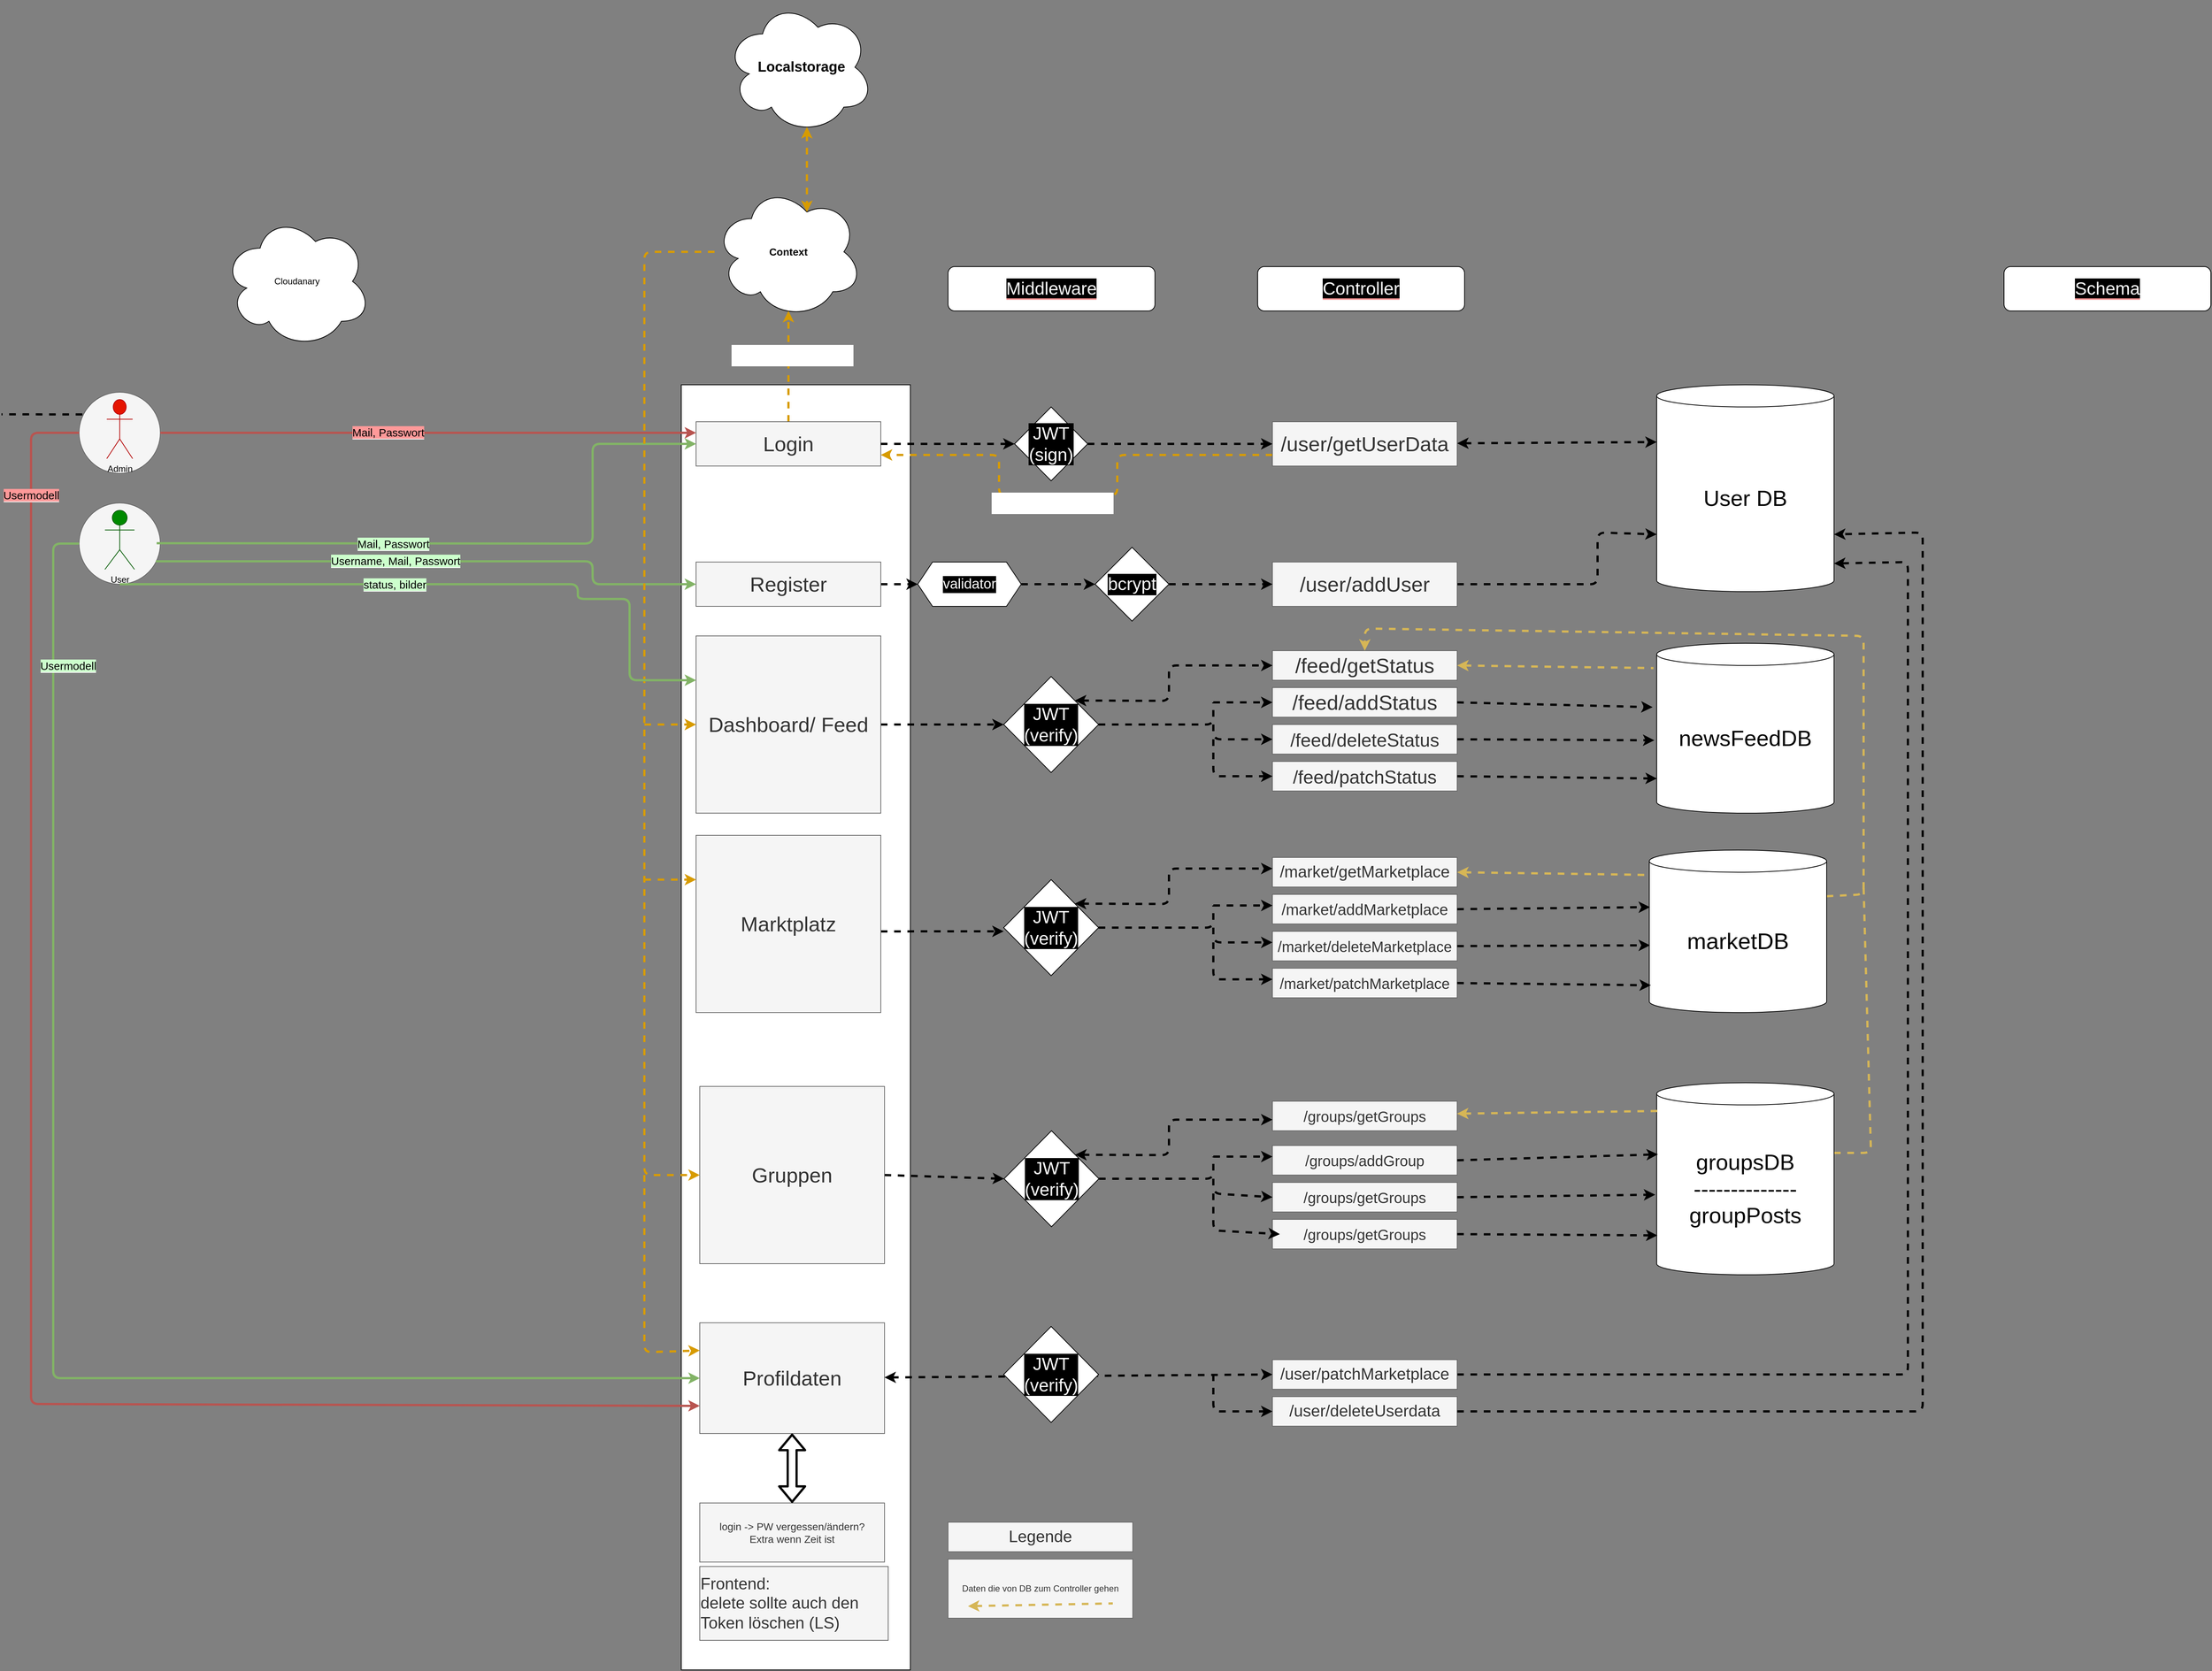 <mxfile>
    <diagram id="BRW_ZsWo_HDdX70PyCVF" name="Seite-1">
        <mxGraphModel dx="3594" dy="3520" grid="1" gridSize="10" guides="1" tooltips="1" connect="1" arrows="1" fold="1" page="1" pageScale="1" pageWidth="827" pageHeight="1169" background="#808080" math="0" shadow="0">
            <root>
                <mxCell id="0"/>
                <mxCell id="1" parent="0"/>
                <mxCell id="218" style="edgeStyle=none;html=1;dashed=1;strokeWidth=3;fontSize=20;fontColor=#000000;startArrow=none;startFill=0;endArrow=none;endFill=0;exitX=0.04;exitY=0.274;exitDx=0;exitDy=0;exitPerimeter=0;" edge="1" parent="1" source="62">
                    <mxGeometry relative="1" as="geometry">
                        <mxPoint x="-40" y="280" as="targetPoint"/>
                    </mxGeometry>
                </mxCell>
                <mxCell id="62" value="" style="ellipse;whiteSpace=wrap;html=1;aspect=fixed;fillColor=#f5f5f5;fontColor=#333333;strokeColor=#666666;" vertex="1" parent="1">
                    <mxGeometry x="65" y="250" width="110" height="110" as="geometry"/>
                </mxCell>
                <mxCell id="61" value="" style="ellipse;whiteSpace=wrap;html=1;aspect=fixed;fillColor=#f5f5f5;fontColor=#333333;strokeColor=#666666;" vertex="1" parent="1">
                    <mxGeometry x="65" y="400" width="110" height="110" as="geometry"/>
                </mxCell>
                <mxCell id="2" value="&lt;font style=&quot;font-size: 30px;&quot;&gt;User DB&lt;/font&gt;" style="shape=cylinder3;whiteSpace=wrap;html=1;boundedLbl=1;backgroundOutline=1;size=15;" parent="1" vertex="1">
                    <mxGeometry x="2200" y="240" width="240" height="280" as="geometry"/>
                </mxCell>
                <mxCell id="5" value="Cloudanary&lt;br&gt;" style="ellipse;shape=cloud;whiteSpace=wrap;html=1;" parent="1" vertex="1">
                    <mxGeometry x="260" y="10" width="200" height="180" as="geometry"/>
                </mxCell>
                <mxCell id="6" value="&lt;font style=&quot;font-size: 14px;&quot;&gt;&lt;b&gt;Context&lt;/b&gt;&lt;/font&gt;" style="ellipse;shape=cloud;whiteSpace=wrap;html=1;" parent="1" vertex="1">
                    <mxGeometry x="925" y="-30" width="200" height="180" as="geometry"/>
                </mxCell>
                <mxCell id="10" value="&lt;font color=&quot;#000000&quot;&gt;Admin&lt;/font&gt;" style="shape=umlActor;verticalLabelPosition=bottom;verticalAlign=top;html=1;outlineConnect=0;fillColor=#e51400;fontColor=#ffffff;strokeColor=#B20000;" parent="1" vertex="1">
                    <mxGeometry x="102.5" y="260" width="35" height="80" as="geometry"/>
                </mxCell>
                <mxCell id="12" value="&lt;font color=&quot;#000000&quot;&gt;User&lt;/font&gt;" style="shape=umlActor;verticalLabelPosition=bottom;verticalAlign=top;html=1;outlineConnect=0;fillColor=#008a00;fontColor=#ffffff;strokeColor=#005700;" parent="1" vertex="1">
                    <mxGeometry x="100" y="410" width="40" height="80" as="geometry"/>
                </mxCell>
                <mxCell id="60" value="&lt;font style=&quot;font-size: 30px;&quot;&gt;newsFeedDB&lt;/font&gt;" style="shape=cylinder3;whiteSpace=wrap;html=1;boundedLbl=1;backgroundOutline=1;size=15;" vertex="1" parent="1">
                    <mxGeometry x="2200" y="590" width="240" height="230" as="geometry"/>
                </mxCell>
                <mxCell id="63" value="" style="rounded=0;whiteSpace=wrap;html=1;fontColor=#000000;" vertex="1" parent="1">
                    <mxGeometry x="880" y="240" width="310" height="1740" as="geometry"/>
                </mxCell>
                <mxCell id="91" style="edgeStyle=none;html=1;dashed=1;strokeWidth=3;fontSize=24;fontColor=#FFFFFF;fillColor=#ffe6cc;strokeColor=#d79b00;" edge="1" parent="1" source="64">
                    <mxGeometry relative="1" as="geometry">
                        <mxPoint x="1025" y="140.0" as="targetPoint"/>
                    </mxGeometry>
                </mxCell>
                <mxCell id="92" value="&lt;span style=&quot;color: rgba(0, 0, 0, 0); font-family: monospace; font-size: 0px; text-align: start; background-color: rgb(42, 37, 47);&quot;&gt;%3CmxGraphModel%3E%3Croot%3E%3CmxCell%20id%3D%220%22%2F%3E%3CmxCell%20id%3D%221%22%20parent%3D%220%22%2F%3E%3CmxCell%20id%3D%222%22%20value%3D%22userObj%22%20style%3D%22edgeLabel%3Bhtml%3D1%3Balign%3Dcenter%3BverticalAlign%3Dmiddle%3Bresizable%3D0%3Bpoints%3D%5B%5D%3BfontSize%3D24%3BfontColor%3D%23FFFFFF%3B%22%20vertex%3D%221%22%20connectable%3D%220%22%20parent%3D%221%22%3E%3CmxGeometry%20x%3D%221381.286%22%20y%3D%22400%22%20as%3D%22geometry%22%2F%3E%3C%2FmxCell%3E%3C%2Froot%3E%3C%2FmxGraphModel%3E&lt;/span&gt;&lt;span style=&quot;color: rgba(0, 0, 0, 0); font-family: monospace; font-size: 0px; text-align: start; background-color: rgb(42, 37, 47);&quot;&gt;%3CmxGraphModel%3E%3Croot%3E%3CmxCell%20id%3D%220%22%2F%3E%3CmxCell%20id%3D%221%22%20parent%3D%220%22%2F%3E%3CmxCell%20id%3D%222%22%20value%3D%22userObj%22%20style%3D%22edgeLabel%3Bhtml%3D1%3Balign%3Dcenter%3BverticalAlign%3Dmiddle%3Bresizable%3D0%3Bpoints%3D%5B%5D%3BfontSize%3D24%3BfontColor%3D%23FFFFFF%3B%22%20vertex%3D%221%22%20connectable%3D%220%22%20parent%3D%221%22%3E%3CmxGeometry%20x%3D%221381.286%22%20y%3D%22400%22%20as%3D%22geometry%22%2F%3E%3C%2FmxCell%3E%3C%2Froot%3E%3C%2FmxGraphModel%3E&lt;/span&gt;" style="edgeLabel;html=1;align=center;verticalAlign=middle;resizable=0;points=[];fontSize=24;fontColor=#FFFFFF;" vertex="1" connectable="0" parent="91">
                    <mxGeometry x="0.314" y="5" relative="1" as="geometry">
                        <mxPoint as="offset"/>
                    </mxGeometry>
                </mxCell>
                <mxCell id="64" value="&lt;font style=&quot;font-size: 28px;&quot;&gt;Login&lt;/font&gt;" style="rounded=0;whiteSpace=wrap;html=1;fontColor=#333333;fillColor=#f5f5f5;strokeColor=#666666;" vertex="1" parent="1">
                    <mxGeometry x="900" y="290" width="250" height="60" as="geometry"/>
                </mxCell>
                <mxCell id="65" value="" style="endArrow=classic;html=1;fontSize=28;fontColor=#000000;exitX=1;exitY=0.5;exitDx=0;exitDy=0;strokeWidth=3;fillColor=#f8cecc;strokeColor=#b85450;entryX=0;entryY=0.25;entryDx=0;entryDy=0;" edge="1" parent="1" source="62" target="64">
                    <mxGeometry width="50" height="50" relative="1" as="geometry">
                        <mxPoint x="640" y="700" as="sourcePoint"/>
                        <mxPoint x="860" y="305" as="targetPoint"/>
                    </mxGeometry>
                </mxCell>
                <mxCell id="67" value="&lt;span style=&quot;background-color: rgb(255, 153, 153);&quot;&gt;Mail, Passwort&lt;/span&gt;" style="edgeLabel;html=1;align=center;verticalAlign=middle;resizable=0;points=[];fontSize=15;fontColor=#000000;" vertex="1" connectable="0" parent="65">
                    <mxGeometry x="-0.151" y="1" relative="1" as="geometry">
                        <mxPoint as="offset"/>
                    </mxGeometry>
                </mxCell>
                <mxCell id="68" value="" style="endArrow=classic;html=1;fontSize=28;fontColor=#000000;exitX=1;exitY=0.5;exitDx=0;exitDy=0;strokeWidth=3;fillColor=#d5e8d4;strokeColor=#82b366;entryX=0;entryY=0.5;entryDx=0;entryDy=0;" edge="1" parent="1" target="64">
                    <mxGeometry width="50" height="50" relative="1" as="geometry">
                        <mxPoint x="170" y="454.5" as="sourcePoint"/>
                        <mxPoint x="770" y="500" as="targetPoint"/>
                        <Array as="points">
                            <mxPoint x="760" y="455"/>
                            <mxPoint x="760" y="320"/>
                        </Array>
                    </mxGeometry>
                </mxCell>
                <mxCell id="69" value="&lt;span style=&quot;background-color: rgb(204, 255, 204);&quot;&gt;Mail, Passwort&lt;/span&gt;" style="edgeLabel;html=1;align=center;verticalAlign=middle;resizable=0;points=[];fontSize=15;fontColor=#000000;" vertex="1" connectable="0" parent="68">
                    <mxGeometry x="-0.151" y="1" relative="1" as="geometry">
                        <mxPoint x="-47" y="1" as="offset"/>
                    </mxGeometry>
                </mxCell>
                <mxCell id="105" style="edgeStyle=none;html=1;exitX=1;exitY=0.5;exitDx=0;exitDy=0;entryX=0;entryY=0.5;entryDx=0;entryDy=0;dashed=1;strokeWidth=3;fontSize=19;fontColor=#FFFFFF;" edge="1" parent="1" source="70" target="102">
                    <mxGeometry relative="1" as="geometry"/>
                </mxCell>
                <mxCell id="70" value="&lt;font style=&quot;font-size: 28px;&quot;&gt;Register&lt;/font&gt;" style="rounded=0;whiteSpace=wrap;html=1;fontColor=#333333;fillColor=#f5f5f5;strokeColor=#666666;" vertex="1" parent="1">
                    <mxGeometry x="900" y="480" width="250" height="60" as="geometry"/>
                </mxCell>
                <mxCell id="71" value="" style="endArrow=classic;html=1;fontSize=28;fontColor=#000000;exitX=0.945;exitY=0.718;exitDx=0;exitDy=0;strokeWidth=3;fillColor=#d5e8d4;strokeColor=#82b366;entryX=0;entryY=0.5;entryDx=0;entryDy=0;exitPerimeter=0;" edge="1" parent="1" source="61" target="70">
                    <mxGeometry width="50" height="50" relative="1" as="geometry">
                        <mxPoint x="180" y="464.5" as="sourcePoint"/>
                        <mxPoint x="910" y="330" as="targetPoint"/>
                        <Array as="points">
                            <mxPoint x="760" y="479"/>
                            <mxPoint x="760" y="510"/>
                        </Array>
                    </mxGeometry>
                </mxCell>
                <mxCell id="72" value="&lt;span style=&quot;background-color: rgb(204, 255, 204);&quot;&gt;Username, Mail, Passwort&lt;/span&gt;" style="edgeLabel;html=1;align=center;verticalAlign=middle;resizable=0;points=[];fontSize=15;fontColor=#000000;" vertex="1" connectable="0" parent="71">
                    <mxGeometry x="-0.151" y="1" relative="1" as="geometry">
                        <mxPoint as="offset"/>
                    </mxGeometry>
                </mxCell>
                <mxCell id="134" style="edgeStyle=none;html=1;exitX=1;exitY=0.5;exitDx=0;exitDy=0;entryX=0;entryY=0.5;entryDx=0;entryDy=0;strokeWidth=3;fontSize=15;fontColor=#000000;dashed=1;" edge="1" parent="1" source="74" target="131">
                    <mxGeometry relative="1" as="geometry"/>
                </mxCell>
                <mxCell id="74" value="&lt;font style=&quot;font-size: 28px;&quot;&gt;Dashboard/ Feed&lt;/font&gt;" style="rounded=0;whiteSpace=wrap;html=1;fontColor=#333333;fillColor=#f5f5f5;strokeColor=#666666;" vertex="1" parent="1">
                    <mxGeometry x="900" y="580" width="250" height="240" as="geometry"/>
                </mxCell>
                <mxCell id="152" style="edgeStyle=none;html=1;entryX=0;entryY=0.5;entryDx=0;entryDy=0;dashed=1;strokeWidth=3;fontSize=15;fontColor=#000000;exitX=1;exitY=0.542;exitDx=0;exitDy=0;exitPerimeter=0;" edge="1" parent="1" source="75">
                    <mxGeometry relative="1" as="geometry">
                        <mxPoint x="1316.25" y="980" as="targetPoint"/>
                    </mxGeometry>
                </mxCell>
                <mxCell id="75" value="&lt;font style=&quot;font-size: 28px;&quot;&gt;Marktplatz&lt;/font&gt;" style="rounded=0;whiteSpace=wrap;html=1;fontColor=#333333;fillColor=#f5f5f5;strokeColor=#666666;" vertex="1" parent="1">
                    <mxGeometry x="900" y="850" width="250" height="240" as="geometry"/>
                </mxCell>
                <mxCell id="195" style="edgeStyle=none;html=1;exitX=1;exitY=0.5;exitDx=0;exitDy=0;entryX=0;entryY=0.5;entryDx=0;entryDy=0;dashed=1;strokeWidth=3;fontSize=20;fontColor=#000000;startArrow=none;startFill=0;" edge="1" parent="1" source="76" target="213">
                    <mxGeometry relative="1" as="geometry">
                        <mxPoint x="1316.25" y="1315" as="targetPoint"/>
                    </mxGeometry>
                </mxCell>
                <mxCell id="76" value="&lt;font style=&quot;font-size: 28px;&quot;&gt;Gruppen&lt;/font&gt;" style="rounded=0;whiteSpace=wrap;html=1;fontColor=#333333;fillColor=#f5f5f5;strokeColor=#666666;" vertex="1" parent="1">
                    <mxGeometry x="905" y="1190" width="250" height="240" as="geometry"/>
                </mxCell>
                <mxCell id="78" value="&lt;font style=&quot;background-color: rgb(0, 0, 0); font-size: 24px;&quot; color=&quot;#ffffff&quot;&gt;Middleware&lt;/font&gt;" style="rounded=1;whiteSpace=wrap;html=1;labelBackgroundColor=#FF9999;fontSize=15;fontColor=#000000;" vertex="1" parent="1">
                    <mxGeometry x="1241" y="80" width="280" height="60" as="geometry"/>
                </mxCell>
                <mxCell id="85" style="edgeStyle=none;html=1;strokeWidth=3;fontSize=24;fontColor=#FFFFFF;dashed=1;" edge="1" parent="1" source="79" target="84">
                    <mxGeometry relative="1" as="geometry"/>
                </mxCell>
                <mxCell id="79" value="JWT&lt;br&gt;(sign)" style="rhombus;whiteSpace=wrap;html=1;labelBackgroundColor=#000000;fontSize=24;fontColor=#FFFFFF;" vertex="1" parent="1">
                    <mxGeometry x="1331" y="270" width="99" height="100" as="geometry"/>
                </mxCell>
                <mxCell id="81" value="" style="endArrow=classic;html=1;strokeWidth=3;fontSize=24;fontColor=#FFFFFF;exitX=1;exitY=0.5;exitDx=0;exitDy=0;entryX=0;entryY=0.5;entryDx=0;entryDy=0;dashed=1;" edge="1" parent="1" source="64" target="79">
                    <mxGeometry width="50" height="50" relative="1" as="geometry">
                        <mxPoint x="1250" y="350" as="sourcePoint"/>
                        <mxPoint x="1350" y="320" as="targetPoint"/>
                    </mxGeometry>
                </mxCell>
                <mxCell id="83" value="&lt;font style=&quot;background-color: rgb(0, 0, 0); font-size: 24px;&quot; color=&quot;#ffffff&quot;&gt;Controller&lt;/font&gt;" style="rounded=1;whiteSpace=wrap;html=1;labelBackgroundColor=#FF9999;fontSize=15;fontColor=#000000;" vertex="1" parent="1">
                    <mxGeometry x="1660" y="80" width="280" height="60" as="geometry"/>
                </mxCell>
                <mxCell id="88" style="edgeStyle=none;html=1;exitX=0;exitY=0.75;exitDx=0;exitDy=0;dashed=1;strokeWidth=3;fontSize=24;fontColor=#FFFFFF;entryX=1;entryY=0.75;entryDx=0;entryDy=0;fillColor=#ffe6cc;strokeColor=#d79b00;" edge="1" parent="1" source="84" target="64">
                    <mxGeometry relative="1" as="geometry">
                        <mxPoint x="1470" y="334.714" as="targetPoint"/>
                        <Array as="points">
                            <mxPoint x="1470" y="335"/>
                            <mxPoint x="1470" y="390"/>
                            <mxPoint x="1310" y="390"/>
                            <mxPoint x="1310" y="335"/>
                        </Array>
                    </mxGeometry>
                </mxCell>
                <mxCell id="90" value="token (userObj)" style="edgeLabel;html=1;align=center;verticalAlign=middle;resizable=0;points=[];fontSize=24;fontColor=#FFFFFF;" vertex="1" connectable="0" parent="88">
                    <mxGeometry x="0.017" y="-2" relative="1" as="geometry">
                        <mxPoint x="-28" y="12" as="offset"/>
                    </mxGeometry>
                </mxCell>
                <mxCell id="99" style="edgeStyle=none;html=1;entryX=0;entryY=0;entryDx=0;entryDy=77.5;entryPerimeter=0;dashed=1;strokeWidth=3;fontSize=19;fontColor=#FFFFFF;startArrow=classic;startFill=1;" edge="1" parent="1" source="84" target="2">
                    <mxGeometry relative="1" as="geometry"/>
                </mxCell>
                <mxCell id="84" value="&lt;font style=&quot;font-size: 28px;&quot;&gt;/user/getUserData&lt;/font&gt;" style="rounded=0;whiteSpace=wrap;html=1;fontColor=#333333;fillColor=#f5f5f5;strokeColor=#666666;" vertex="1" parent="1">
                    <mxGeometry x="1680" y="290" width="250" height="60" as="geometry"/>
                </mxCell>
                <mxCell id="94" value="token (userObj)" style="edgeLabel;html=1;align=center;verticalAlign=middle;resizable=0;points=[];fontSize=24;fontColor=#FFFFFF;" vertex="1" connectable="0" parent="1">
                    <mxGeometry x="1029.996" y="200" as="geometry"/>
                </mxCell>
                <mxCell id="96" value="&lt;font size=&quot;1&quot; style=&quot;&quot;&gt;&lt;b style=&quot;font-size: 19px;&quot;&gt;&amp;nbsp;Localstorage&lt;/b&gt;&lt;/font&gt;" style="ellipse;shape=cloud;whiteSpace=wrap;html=1;" vertex="1" parent="1">
                    <mxGeometry x="940" y="-280" width="200" height="180" as="geometry"/>
                </mxCell>
                <mxCell id="98" value="" style="endArrow=classic;startArrow=classic;html=1;dashed=1;strokeWidth=3;fontSize=19;fontColor=#FFFFFF;exitX=0.55;exitY=0.95;exitDx=0;exitDy=0;exitPerimeter=0;entryX=0.625;entryY=0.2;entryDx=0;entryDy=0;entryPerimeter=0;fillColor=#ffe6cc;strokeColor=#d79b00;" edge="1" parent="1" source="96" target="6">
                    <mxGeometry width="50" height="50" relative="1" as="geometry">
                        <mxPoint x="1060" y="430" as="sourcePoint"/>
                        <mxPoint x="1110" y="380" as="targetPoint"/>
                    </mxGeometry>
                </mxCell>
                <mxCell id="95" style="edgeStyle=none;html=1;dashed=1;strokeWidth=3;fontSize=14;fontColor=#FFFFFF;entryX=0;entryY=0.5;entryDx=0;entryDy=0;fillColor=#ffe6cc;strokeColor=#d79b00;" edge="1" parent="1" source="6" target="76">
                    <mxGeometry relative="1" as="geometry">
                        <mxPoint x="820" y="1182.857" as="targetPoint"/>
                        <Array as="points">
                            <mxPoint x="830" y="60"/>
                            <mxPoint x="830" y="660"/>
                            <mxPoint x="830" y="1310"/>
                        </Array>
                    </mxGeometry>
                </mxCell>
                <mxCell id="108" style="edgeStyle=none;html=1;exitX=1;exitY=0.5;exitDx=0;exitDy=0;entryX=0;entryY=0;entryDx=0;entryDy=202.5;entryPerimeter=0;dashed=1;strokeWidth=3;fontSize=19;fontColor=#FFFFFF;" edge="1" parent="1" source="100" target="2">
                    <mxGeometry relative="1" as="geometry">
                        <Array as="points">
                            <mxPoint x="2120" y="510"/>
                            <mxPoint x="2120" y="440"/>
                        </Array>
                    </mxGeometry>
                </mxCell>
                <mxCell id="100" value="&lt;font style=&quot;font-size: 28px;&quot;&gt;/user/addUser&lt;/font&gt;" style="rounded=0;whiteSpace=wrap;html=1;fontColor=#333333;fillColor=#f5f5f5;strokeColor=#666666;" vertex="1" parent="1">
                    <mxGeometry x="1680" y="480" width="250" height="60" as="geometry"/>
                </mxCell>
                <mxCell id="106" style="edgeStyle=none;html=1;dashed=1;strokeWidth=3;fontSize=19;fontColor=#FFFFFF;" edge="1" parent="1" source="102" target="104">
                    <mxGeometry relative="1" as="geometry"/>
                </mxCell>
                <mxCell id="102" value="validator" style="shape=hexagon;perimeter=hexagonPerimeter2;whiteSpace=wrap;html=1;fixedSize=1;labelBackgroundColor=#000000;fontSize=19;fontColor=#FFFFFF;" vertex="1" parent="1">
                    <mxGeometry x="1200" y="480" width="140" height="60" as="geometry"/>
                </mxCell>
                <mxCell id="107" style="edgeStyle=none;html=1;entryX=0;entryY=0.5;entryDx=0;entryDy=0;dashed=1;strokeWidth=3;fontSize=19;fontColor=#FFFFFF;" edge="1" parent="1" source="104" target="100">
                    <mxGeometry relative="1" as="geometry"/>
                </mxCell>
                <mxCell id="104" value="bcrypt" style="rhombus;whiteSpace=wrap;html=1;labelBackgroundColor=#000000;fontSize=24;fontColor=#FFFFFF;" vertex="1" parent="1">
                    <mxGeometry x="1440" y="460" width="100" height="100" as="geometry"/>
                </mxCell>
                <mxCell id="111" value="" style="endArrow=classic;html=1;dashed=1;strokeWidth=3;fontSize=19;fontColor=#FFFFFF;entryX=0;entryY=0.5;entryDx=0;entryDy=0;fillColor=#ffe6cc;strokeColor=#d79b00;" edge="1" parent="1" target="74">
                    <mxGeometry width="50" height="50" relative="1" as="geometry">
                        <mxPoint x="830" y="700" as="sourcePoint"/>
                        <mxPoint x="1060" y="880" as="targetPoint"/>
                    </mxGeometry>
                </mxCell>
                <mxCell id="112" value="" style="endArrow=classic;html=1;dashed=1;strokeWidth=3;fontSize=19;fontColor=#FFFFFF;entryX=0;entryY=0.25;entryDx=0;entryDy=0;fillColor=#ffe6cc;strokeColor=#d79b00;" edge="1" parent="1" target="75">
                    <mxGeometry width="50" height="50" relative="1" as="geometry">
                        <mxPoint x="830" y="910" as="sourcePoint"/>
                        <mxPoint x="710" y="960" as="targetPoint"/>
                    </mxGeometry>
                </mxCell>
                <mxCell id="113" value="&lt;font style=&quot;font-size: 28px;&quot;&gt;/feed/getStatus&lt;/font&gt;" style="rounded=0;whiteSpace=wrap;html=1;fontColor=#333333;fillColor=#f5f5f5;strokeColor=#666666;" vertex="1" parent="1">
                    <mxGeometry x="1680" y="600" width="250" height="40" as="geometry"/>
                </mxCell>
                <mxCell id="114" value="&lt;font style=&quot;font-size: 25px;&quot;&gt;/feed/deleteStatus&lt;/font&gt;" style="rounded=0;whiteSpace=wrap;html=1;fontColor=#333333;fillColor=#f5f5f5;strokeColor=#666666;" vertex="1" parent="1">
                    <mxGeometry x="1680" y="700" width="250" height="40" as="geometry"/>
                </mxCell>
                <mxCell id="117" value="&lt;font style=&quot;font-size: 28px;&quot;&gt;/feed/addStatus&lt;/font&gt;" style="rounded=0;whiteSpace=wrap;html=1;fontColor=#333333;fillColor=#f5f5f5;strokeColor=#666666;" vertex="1" parent="1">
                    <mxGeometry x="1680" y="650" width="250" height="40" as="geometry"/>
                </mxCell>
                <mxCell id="118" value="&lt;font style=&quot;font-size: 25px;&quot;&gt;/feed/patchStatus&lt;/font&gt;" style="rounded=0;whiteSpace=wrap;html=1;fontColor=#333333;fillColor=#f5f5f5;strokeColor=#666666;" vertex="1" parent="1">
                    <mxGeometry x="1680" y="750" width="250" height="40" as="geometry"/>
                </mxCell>
                <mxCell id="119" value="&lt;div style=&quot;text-align: left;&quot;&gt;&lt;span style=&quot;background-color: initial;&quot;&gt;&lt;font style=&quot;font-size: 22px;&quot;&gt;/market/getMarketplace&lt;/font&gt;&lt;/span&gt;&lt;/div&gt;" style="rounded=0;whiteSpace=wrap;html=1;fontColor=#333333;fillColor=#f5f5f5;strokeColor=#666666;" vertex="1" parent="1">
                    <mxGeometry x="1680" y="880" width="250" height="40" as="geometry"/>
                </mxCell>
                <mxCell id="123" value="&lt;div style=&quot;text-align: left; font-size: 21px;&quot;&gt;&lt;span style=&quot;background-color: initial;&quot;&gt;&lt;font style=&quot;font-size: 21px;&quot;&gt;/&lt;/font&gt;&lt;/span&gt;&lt;span style=&quot;&quot;&gt;market&lt;/span&gt;&lt;span style=&quot;background-color: initial;&quot;&gt;&lt;font style=&quot;font-size: 21px;&quot;&gt;/addMarketplace&lt;/font&gt;&lt;/span&gt;&lt;/div&gt;" style="rounded=0;whiteSpace=wrap;html=1;fontColor=#333333;fillColor=#f5f5f5;strokeColor=#666666;" vertex="1" parent="1">
                    <mxGeometry x="1680" y="930" width="250" height="40" as="geometry"/>
                </mxCell>
                <mxCell id="124" value="&lt;div style=&quot;text-align: left; font-size: 20px;&quot;&gt;&lt;span style=&quot;background-color: initial;&quot;&gt;&lt;font style=&quot;font-size: 20px;&quot;&gt;/&lt;/font&gt;&lt;/span&gt;&lt;span style=&quot;&quot;&gt;market&lt;/span&gt;&lt;span style=&quot;background-color: initial;&quot;&gt;&lt;font style=&quot;font-size: 20px;&quot;&gt;/deleteMarketplace&lt;/font&gt;&lt;/span&gt;&lt;/div&gt;" style="rounded=0;whiteSpace=wrap;html=1;fontColor=#333333;fillColor=#f5f5f5;strokeColor=#666666;" vertex="1" parent="1">
                    <mxGeometry x="1680" y="980" width="250" height="40" as="geometry"/>
                </mxCell>
                <mxCell id="125" value="&lt;div style=&quot;text-align: left; font-size: 20px;&quot;&gt;&lt;span style=&quot;background-color: initial;&quot;&gt;&lt;font style=&quot;font-size: 20px;&quot;&gt;/&lt;/font&gt;&lt;/span&gt;&lt;span style=&quot;&quot;&gt;market&lt;/span&gt;&lt;span style=&quot;background-color: initial;&quot;&gt;&lt;font style=&quot;font-size: 20px;&quot;&gt;/patchMarketplace&lt;/font&gt;&lt;/span&gt;&lt;/div&gt;" style="rounded=0;whiteSpace=wrap;html=1;fontColor=#333333;fillColor=#f5f5f5;strokeColor=#666666;" vertex="1" parent="1">
                    <mxGeometry x="1680" y="1030" width="250" height="40" as="geometry"/>
                </mxCell>
                <mxCell id="126" value="&lt;font style=&quot;background-color: rgb(0, 0, 0); font-size: 24px;&quot; color=&quot;#ffffff&quot;&gt;Schema&lt;/font&gt;" style="rounded=1;whiteSpace=wrap;html=1;labelBackgroundColor=#FF9999;fontSize=15;fontColor=#000000;" vertex="1" parent="1">
                    <mxGeometry x="2670" y="80" width="280" height="60" as="geometry"/>
                </mxCell>
                <mxCell id="127" style="edgeStyle=none;html=1;exitX=0.5;exitY=1;exitDx=0;exitDy=0;entryX=0;entryY=0.25;entryDx=0;entryDy=0;strokeWidth=3;fontSize=22;fontColor=#FFFFFF;fillColor=#d5e8d4;strokeColor=#82b366;" edge="1" parent="1" source="61" target="74">
                    <mxGeometry relative="1" as="geometry">
                        <Array as="points">
                            <mxPoint x="740" y="510"/>
                            <mxPoint x="740" y="530"/>
                            <mxPoint x="810" y="530"/>
                            <mxPoint x="810" y="640"/>
                        </Array>
                    </mxGeometry>
                </mxCell>
                <mxCell id="128" value="&lt;font color=&quot;#000000&quot; style=&quot;font-size: 15px; background-color: rgb(204, 255, 204);&quot;&gt;status, bilder&lt;/font&gt;" style="edgeLabel;html=1;align=center;verticalAlign=middle;resizable=0;points=[];fontSize=15;fontColor=#FFFFFF;spacing=0;" vertex="1" connectable="0" parent="127">
                    <mxGeometry x="-0.183" y="-1" relative="1" as="geometry">
                        <mxPoint y="-1" as="offset"/>
                    </mxGeometry>
                </mxCell>
                <mxCell id="135" style="edgeStyle=none;html=1;entryX=0;entryY=0.5;entryDx=0;entryDy=0;dashed=1;strokeWidth=3;fontSize=15;fontColor=#000000;endArrow=classic;endFill=1;startArrow=classic;startFill=1;exitX=1;exitY=0;exitDx=0;exitDy=0;" edge="1" parent="1" source="131" target="113">
                    <mxGeometry relative="1" as="geometry">
                        <mxPoint x="1460" y="700" as="sourcePoint"/>
                        <Array as="points">
                            <mxPoint x="1540" y="668"/>
                            <mxPoint x="1540" y="620"/>
                            <mxPoint x="1600" y="620"/>
                        </Array>
                    </mxGeometry>
                </mxCell>
                <mxCell id="204" style="edgeStyle=none;html=1;dashed=1;strokeWidth=3;fontSize=20;fontColor=#000000;startArrow=none;startFill=0;endArrow=none;endFill=0;" edge="1" parent="1" source="131">
                    <mxGeometry relative="1" as="geometry">
                        <mxPoint x="1600" y="670" as="targetPoint"/>
                        <Array as="points">
                            <mxPoint x="1600" y="700"/>
                        </Array>
                    </mxGeometry>
                </mxCell>
                <mxCell id="131" value="JWT&lt;br&gt;(verify)" style="rhombus;whiteSpace=wrap;html=1;labelBackgroundColor=#000000;fontSize=24;fontColor=#FFFFFF;" vertex="1" parent="1">
                    <mxGeometry x="1316.25" y="635" width="128.5" height="130" as="geometry"/>
                </mxCell>
                <mxCell id="136" value="" style="endArrow=classic;html=1;dashed=1;strokeWidth=3;fontSize=15;fontColor=#000000;entryX=0;entryY=0.5;entryDx=0;entryDy=0;" edge="1" parent="1" target="117">
                    <mxGeometry width="50" height="50" relative="1" as="geometry">
                        <mxPoint x="1600" y="670" as="sourcePoint"/>
                        <mxPoint x="1230" y="620" as="targetPoint"/>
                    </mxGeometry>
                </mxCell>
                <mxCell id="137" value="" style="endArrow=classic;html=1;dashed=1;strokeWidth=3;fontSize=15;fontColor=#000000;entryX=0;entryY=0.5;entryDx=0;entryDy=0;" edge="1" parent="1" target="114">
                    <mxGeometry width="50" height="50" relative="1" as="geometry">
                        <mxPoint x="1600" y="700" as="sourcePoint"/>
                        <mxPoint x="1230" y="620" as="targetPoint"/>
                        <Array as="points">
                            <mxPoint x="1600" y="720"/>
                        </Array>
                    </mxGeometry>
                </mxCell>
                <mxCell id="138" value="" style="endArrow=classic;html=1;dashed=1;strokeWidth=3;fontSize=15;fontColor=#000000;entryX=0;entryY=0.5;entryDx=0;entryDy=0;" edge="1" parent="1" target="118">
                    <mxGeometry width="50" height="50" relative="1" as="geometry">
                        <mxPoint x="1600" y="720" as="sourcePoint"/>
                        <mxPoint x="1230" y="620" as="targetPoint"/>
                        <Array as="points">
                            <mxPoint x="1600" y="770"/>
                        </Array>
                    </mxGeometry>
                </mxCell>
                <mxCell id="219" style="edgeStyle=none;html=1;exitX=1;exitY=0;exitDx=0;exitDy=62.5;exitPerimeter=0;dashed=1;strokeWidth=3;fontSize=20;fontColor=#000000;startArrow=none;startFill=0;endArrow=classic;endFill=1;entryX=0.5;entryY=0;entryDx=0;entryDy=0;fillColor=#fff2cc;strokeColor=#d6b656;" edge="1" parent="1" source="153" target="113">
                    <mxGeometry relative="1" as="geometry">
                        <mxPoint x="2480" y="932.455" as="targetPoint"/>
                        <Array as="points">
                            <mxPoint x="2480" y="930"/>
                            <mxPoint x="2480" y="580"/>
                            <mxPoint x="1805" y="570"/>
                        </Array>
                    </mxGeometry>
                </mxCell>
                <mxCell id="153" value="&lt;font style=&quot;font-size: 31px;&quot;&gt;marketDB&lt;/font&gt;" style="shape=cylinder3;whiteSpace=wrap;html=1;boundedLbl=1;backgroundOutline=1;size=15;" vertex="1" parent="1">
                    <mxGeometry x="2190" y="870" width="240" height="220" as="geometry"/>
                </mxCell>
                <mxCell id="154" value="" style="endArrow=none;html=1;dashed=1;strokeWidth=3;fontSize=15;fontColor=#000000;exitX=1;exitY=0.5;exitDx=0;exitDy=0;entryX=-0.018;entryY=0.146;entryDx=0;entryDy=0;entryPerimeter=0;startArrow=classic;startFill=1;endFill=0;fillColor=#fff2cc;strokeColor=#d6b656;" edge="1" parent="1" source="113" target="60">
                    <mxGeometry width="50" height="50" relative="1" as="geometry">
                        <mxPoint x="1890" y="730" as="sourcePoint"/>
                        <mxPoint x="1940" y="680" as="targetPoint"/>
                    </mxGeometry>
                </mxCell>
                <mxCell id="155" value="" style="endArrow=classic;html=1;dashed=1;strokeWidth=3;fontSize=15;fontColor=#000000;exitX=1;exitY=0.5;exitDx=0;exitDy=0;entryX=-0.023;entryY=0.376;entryDx=0;entryDy=0;entryPerimeter=0;" edge="1" parent="1" source="117" target="60">
                    <mxGeometry width="50" height="50" relative="1" as="geometry">
                        <mxPoint x="1470" y="670" as="sourcePoint"/>
                        <mxPoint x="2190" y="670" as="targetPoint"/>
                    </mxGeometry>
                </mxCell>
                <mxCell id="156" value="" style="endArrow=classic;html=1;dashed=1;strokeWidth=3;fontSize=15;fontColor=#000000;exitX=1;exitY=0.5;exitDx=0;exitDy=0;entryX=-0.013;entryY=0.571;entryDx=0;entryDy=0;entryPerimeter=0;" edge="1" parent="1" source="114" target="60">
                    <mxGeometry width="50" height="50" relative="1" as="geometry">
                        <mxPoint x="1470" y="670" as="sourcePoint"/>
                        <mxPoint x="2210" y="700" as="targetPoint"/>
                    </mxGeometry>
                </mxCell>
                <mxCell id="157" value="" style="endArrow=classic;html=1;dashed=1;strokeWidth=3;fontSize=15;fontColor=#000000;exitX=1;exitY=0.5;exitDx=0;exitDy=0;entryX=0.001;entryY=0.796;entryDx=0;entryDy=0;entryPerimeter=0;" edge="1" parent="1" source="118" target="60">
                    <mxGeometry width="50" height="50" relative="1" as="geometry">
                        <mxPoint x="1470" y="670" as="sourcePoint"/>
                        <mxPoint x="1520" y="620" as="targetPoint"/>
                    </mxGeometry>
                </mxCell>
                <mxCell id="158" value="" style="endArrow=none;html=1;dashed=1;strokeWidth=3;fontSize=15;fontColor=#000000;exitX=1;exitY=0.5;exitDx=0;exitDy=0;entryX=-0.001;entryY=0.153;entryDx=0;entryDy=0;entryPerimeter=0;startArrow=classic;startFill=1;endFill=0;fillColor=#fff2cc;strokeColor=#d6b656;" edge="1" parent="1" source="119" target="153">
                    <mxGeometry width="50" height="50" relative="1" as="geometry">
                        <mxPoint x="1420" y="790" as="sourcePoint"/>
                        <mxPoint x="1470" y="740" as="targetPoint"/>
                    </mxGeometry>
                </mxCell>
                <mxCell id="159" value="" style="endArrow=classic;html=1;dashed=1;strokeWidth=3;fontSize=15;fontColor=#000000;exitX=1;exitY=0.5;exitDx=0;exitDy=0;entryX=0.004;entryY=0.351;entryDx=0;entryDy=0;entryPerimeter=0;" edge="1" parent="1" source="123" target="153">
                    <mxGeometry width="50" height="50" relative="1" as="geometry">
                        <mxPoint x="1420" y="790" as="sourcePoint"/>
                        <mxPoint x="1470" y="740" as="targetPoint"/>
                    </mxGeometry>
                </mxCell>
                <mxCell id="160" value="" style="endArrow=classic;html=1;dashed=1;strokeWidth=3;fontSize=15;fontColor=#000000;exitX=1;exitY=0.5;exitDx=0;exitDy=0;entryX=0.004;entryY=0.586;entryDx=0;entryDy=0;entryPerimeter=0;" edge="1" parent="1" source="124" target="153">
                    <mxGeometry width="50" height="50" relative="1" as="geometry">
                        <mxPoint x="1420" y="790" as="sourcePoint"/>
                        <mxPoint x="1470" y="740" as="targetPoint"/>
                    </mxGeometry>
                </mxCell>
                <mxCell id="161" value="" style="endArrow=classic;html=1;dashed=1;strokeWidth=3;fontSize=15;fontColor=#000000;exitX=1;exitY=0.5;exitDx=0;exitDy=0;entryX=0.009;entryY=0.832;entryDx=0;entryDy=0;entryPerimeter=0;startArrow=none;startFill=0;" edge="1" parent="1" source="125" target="153">
                    <mxGeometry width="50" height="50" relative="1" as="geometry">
                        <mxPoint x="1420" y="790" as="sourcePoint"/>
                        <mxPoint x="1470" y="740" as="targetPoint"/>
                    </mxGeometry>
                </mxCell>
                <mxCell id="171" style="edgeStyle=none;html=1;dashed=1;strokeWidth=3;fontSize=30;fontColor=#000000;startArrow=classic;startFill=1;entryX=0;entryY=0.5;entryDx=0;entryDy=0;" edge="1" parent="1" source="163">
                    <mxGeometry relative="1" as="geometry">
                        <mxPoint x="1680" y="1580" as="targetPoint"/>
                    </mxGeometry>
                </mxCell>
                <mxCell id="163" value="&lt;font style=&quot;font-size: 28px;&quot;&gt;Profildaten&lt;/font&gt;" style="rounded=0;whiteSpace=wrap;html=1;fontColor=#333333;fillColor=#f5f5f5;strokeColor=#666666;" vertex="1" parent="1">
                    <mxGeometry x="905" y="1510" width="250" height="150" as="geometry"/>
                </mxCell>
                <mxCell id="181" style="edgeStyle=none;html=1;strokeWidth=3;fontSize=20;fontColor=#000000;startArrow=none;startFill=0;exitX=1;exitY=0.5;exitDx=0;exitDy=0;entryX=1;entryY=0.864;entryDx=0;entryDy=0;entryPerimeter=0;dashed=1;" edge="1" parent="1" target="2">
                    <mxGeometry relative="1" as="geometry">
                        <mxPoint x="2620" y="940" as="targetPoint"/>
                        <mxPoint x="1930" y="1580" as="sourcePoint"/>
                        <Array as="points">
                            <mxPoint x="2540" y="1580"/>
                            <mxPoint x="2540" y="480"/>
                        </Array>
                    </mxGeometry>
                </mxCell>
                <mxCell id="166" value="&lt;div style=&quot;text-align: left;&quot;&gt;&lt;span style=&quot;background-color: initial;&quot;&gt;&lt;font style=&quot;font-size: 22px;&quot;&gt;/user/deleteUserdata&lt;/font&gt;&lt;/span&gt;&lt;/div&gt;" style="rounded=0;whiteSpace=wrap;html=1;fontColor=#333333;fillColor=#f5f5f5;strokeColor=#666666;" vertex="1" parent="1">
                    <mxGeometry x="1680" y="1610" width="250" height="40" as="geometry"/>
                </mxCell>
                <mxCell id="167" value="&lt;div style=&quot;text-align: left;&quot;&gt;&lt;span style=&quot;background-color: initial;&quot;&gt;&lt;font style=&quot;font-size: 22px;&quot;&gt;/user/patchMarketplace&lt;/font&gt;&lt;/span&gt;&lt;/div&gt;" style="rounded=0;whiteSpace=wrap;html=1;fontColor=#333333;fillColor=#f5f5f5;strokeColor=#666666;" vertex="1" parent="1">
                    <mxGeometry x="1680" y="1560" width="250" height="40" as="geometry"/>
                </mxCell>
                <mxCell id="169" value="" style="endArrow=classic;html=1;dashed=1;strokeWidth=3;fontSize=15;fontColor=#000000;entryX=0;entryY=0.5;entryDx=0;entryDy=0;" edge="1" parent="1">
                    <mxGeometry width="50" height="50" relative="1" as="geometry">
                        <mxPoint x="1600" y="1580" as="sourcePoint"/>
                        <mxPoint x="1680" y="1630" as="targetPoint"/>
                        <Array as="points">
                            <mxPoint x="1600" y="1630"/>
                        </Array>
                    </mxGeometry>
                </mxCell>
                <mxCell id="172" value="" style="endArrow=classic;html=1;fontSize=28;fontColor=#000000;exitX=0;exitY=0.5;exitDx=0;exitDy=0;strokeWidth=3;fillColor=#f8cecc;strokeColor=#b85450;entryX=0;entryY=0.75;entryDx=0;entryDy=0;" edge="1" parent="1" source="62" target="163">
                    <mxGeometry width="50" height="50" relative="1" as="geometry">
                        <mxPoint x="185" y="315" as="sourcePoint"/>
                        <mxPoint x="910" y="315" as="targetPoint"/>
                        <Array as="points">
                            <mxPoint y="305"/>
                            <mxPoint y="1620"/>
                        </Array>
                    </mxGeometry>
                </mxCell>
                <mxCell id="173" value="&lt;span style=&quot;background-color: rgb(255, 153, 153);&quot;&gt;Usermodell&lt;/span&gt;" style="edgeLabel;html=1;align=center;verticalAlign=middle;resizable=0;points=[];fontSize=15;fontColor=#000000;" vertex="1" connectable="0" parent="172">
                    <mxGeometry x="-0.151" y="1" relative="1" as="geometry">
                        <mxPoint x="-1" y="-821" as="offset"/>
                    </mxGeometry>
                </mxCell>
                <mxCell id="174" value="" style="endArrow=classic;html=1;fontSize=28;fontColor=#000000;exitX=0;exitY=0.5;exitDx=0;exitDy=0;strokeWidth=3;fillColor=#d5e8d4;strokeColor=#82b366;entryX=0;entryY=0.5;entryDx=0;entryDy=0;" edge="1" parent="1" source="61" target="163">
                    <mxGeometry width="50" height="50" relative="1" as="geometry">
                        <mxPoint x="180" y="464.5" as="sourcePoint"/>
                        <mxPoint x="760" y="1360" as="targetPoint"/>
                        <Array as="points">
                            <mxPoint x="30" y="455"/>
                            <mxPoint x="30" y="1585"/>
                        </Array>
                    </mxGeometry>
                </mxCell>
                <mxCell id="175" value="&lt;span style=&quot;background-color: rgb(204, 255, 204);&quot;&gt;Usermodell&lt;/span&gt;" style="edgeLabel;html=1;align=center;verticalAlign=middle;resizable=0;points=[];fontSize=15;fontColor=#000000;" vertex="1" connectable="0" parent="174">
                    <mxGeometry x="-0.151" y="1" relative="1" as="geometry">
                        <mxPoint x="19" y="-666" as="offset"/>
                    </mxGeometry>
                </mxCell>
                <mxCell id="176" value="JWT&lt;br&gt;(verify)" style="rhombus;whiteSpace=wrap;html=1;labelBackgroundColor=#000000;fontSize=24;fontColor=#FFFFFF;" vertex="1" parent="1">
                    <mxGeometry x="1316.25" y="1515" width="128.5" height="130" as="geometry"/>
                </mxCell>
                <mxCell id="177" value="&lt;font style=&quot;font-size: 14px;&quot;&gt;login -&amp;gt; PW vergessen/ändern? &lt;br&gt;Extra wenn Zeit ist&lt;br&gt;&lt;/font&gt;" style="rounded=0;whiteSpace=wrap;html=1;fontColor=#333333;fillColor=#f5f5f5;strokeColor=#666666;" vertex="1" parent="1">
                    <mxGeometry x="905" y="1754" width="250" height="80" as="geometry"/>
                </mxCell>
                <mxCell id="178" value="" style="shape=flexArrow;endArrow=classic;startArrow=classic;html=1;strokeWidth=3;fontSize=14;fontColor=#000000;exitX=0.5;exitY=0;exitDx=0;exitDy=0;entryX=0.5;entryY=1;entryDx=0;entryDy=0;" edge="1" parent="1" source="177" target="163">
                    <mxGeometry width="100" height="100" relative="1" as="geometry">
                        <mxPoint x="1000" y="1530" as="sourcePoint"/>
                        <mxPoint x="1100" y="1430" as="targetPoint"/>
                    </mxGeometry>
                </mxCell>
                <mxCell id="182" style="edgeStyle=none;html=1;strokeWidth=3;fontSize=20;fontColor=#000000;startArrow=none;startFill=0;exitX=1;exitY=0.5;exitDx=0;exitDy=0;entryX=1;entryY=0;entryDx=0;entryDy=202.5;entryPerimeter=0;dashed=1;" edge="1" parent="1" target="2">
                    <mxGeometry relative="1" as="geometry">
                        <mxPoint x="2440" y="531.92" as="targetPoint"/>
                        <mxPoint x="1930" y="1630" as="sourcePoint"/>
                        <Array as="points">
                            <mxPoint x="2560" y="1630"/>
                            <mxPoint x="2560" y="440"/>
                        </Array>
                    </mxGeometry>
                </mxCell>
                <mxCell id="220" style="edgeStyle=none;html=1;dashed=1;strokeWidth=3;fontSize=20;fontColor=#000000;startArrow=none;startFill=0;endArrow=none;endFill=0;fillColor=#fff2cc;strokeColor=#d6b656;" edge="1" parent="1">
                    <mxGeometry relative="1" as="geometry">
                        <mxPoint x="2480" y="920" as="targetPoint"/>
                        <mxPoint x="2440" y="1280" as="sourcePoint"/>
                        <Array as="points">
                            <mxPoint x="2490" y="1280"/>
                        </Array>
                    </mxGeometry>
                </mxCell>
                <mxCell id="189" value="&lt;span style=&quot;font-size: 30px;&quot;&gt;groupsDB&lt;br&gt;--------------&lt;br&gt;groupPosts&lt;br&gt;&lt;/span&gt;" style="shape=cylinder3;whiteSpace=wrap;html=1;boundedLbl=1;backgroundOutline=1;size=15;" vertex="1" parent="1">
                    <mxGeometry x="2200" y="1185" width="240" height="260" as="geometry"/>
                </mxCell>
                <mxCell id="196" value="&lt;div style=&quot;text-align: left; font-size: 20px;&quot;&gt;&lt;span style=&quot;background-color: initial;&quot;&gt;&lt;font style=&quot;font-size: 20px;&quot;&gt;/&lt;/font&gt;&lt;/span&gt;&lt;span style=&quot;&quot;&gt;groups&lt;/span&gt;&lt;span style=&quot;background-color: initial;&quot;&gt;&lt;font style=&quot;font-size: 20px;&quot;&gt;/getGroups&lt;/font&gt;&lt;/span&gt;&lt;/div&gt;" style="rounded=0;whiteSpace=wrap;html=1;fontColor=#333333;fillColor=#f5f5f5;strokeColor=#666666;" vertex="1" parent="1">
                    <mxGeometry x="1680" y="1210" width="250" height="40" as="geometry"/>
                </mxCell>
                <mxCell id="197" value="&lt;div style=&quot;text-align: left; font-size: 20px;&quot;&gt;&lt;span style=&quot;background-color: initial;&quot;&gt;&lt;font style=&quot;font-size: 20px;&quot;&gt;/&lt;/font&gt;&lt;/span&gt;&lt;span style=&quot;&quot;&gt;groups&lt;/span&gt;&lt;span style=&quot;background-color: initial;&quot;&gt;&lt;font style=&quot;font-size: 20px;&quot;&gt;/addGroup&lt;/font&gt;&lt;/span&gt;&lt;/div&gt;" style="rounded=0;whiteSpace=wrap;html=1;fontColor=#333333;fillColor=#f5f5f5;strokeColor=#666666;" vertex="1" parent="1">
                    <mxGeometry x="1680" y="1270" width="250" height="40" as="geometry"/>
                </mxCell>
                <mxCell id="198" value="&lt;div style=&quot;text-align: left; font-size: 20px;&quot;&gt;&lt;span style=&quot;background-color: initial;&quot;&gt;&lt;font style=&quot;font-size: 20px;&quot;&gt;/&lt;/font&gt;&lt;/span&gt;&lt;span style=&quot;&quot;&gt;groups&lt;/span&gt;&lt;span style=&quot;background-color: initial;&quot;&gt;&lt;font style=&quot;font-size: 20px;&quot;&gt;/getGroups&lt;/font&gt;&lt;/span&gt;&lt;/div&gt;" style="rounded=0;whiteSpace=wrap;html=1;fontColor=#333333;fillColor=#f5f5f5;strokeColor=#666666;" vertex="1" parent="1">
                    <mxGeometry x="1680" y="1320" width="250" height="40" as="geometry"/>
                </mxCell>
                <mxCell id="199" value="&lt;div style=&quot;text-align: left; font-size: 20px;&quot;&gt;&lt;span style=&quot;background-color: initial;&quot;&gt;&lt;font style=&quot;font-size: 20px;&quot;&gt;/&lt;/font&gt;&lt;/span&gt;&lt;span style=&quot;&quot;&gt;groups&lt;/span&gt;&lt;span style=&quot;background-color: initial;&quot;&gt;&lt;font style=&quot;font-size: 20px;&quot;&gt;/getGroups&lt;/font&gt;&lt;/span&gt;&lt;/div&gt;" style="rounded=0;whiteSpace=wrap;html=1;fontColor=#333333;fillColor=#f5f5f5;strokeColor=#666666;" vertex="1" parent="1">
                    <mxGeometry x="1680" y="1370" width="250" height="40" as="geometry"/>
                </mxCell>
                <mxCell id="200" value="" style="endArrow=none;html=1;dashed=1;strokeWidth=3;fontSize=15;fontColor=#000000;exitX=1;exitY=0.5;exitDx=0;exitDy=0;startArrow=classic;startFill=1;endFill=0;entryX=0.004;entryY=0.147;entryDx=0;entryDy=0;entryPerimeter=0;fillColor=#fff2cc;strokeColor=#d6b656;" edge="1" parent="1" target="189">
                    <mxGeometry width="50" height="50" relative="1" as="geometry">
                        <mxPoint x="1929.76" y="1226.92" as="sourcePoint"/>
                        <mxPoint x="2195.44" y="1230.5" as="targetPoint"/>
                    </mxGeometry>
                </mxCell>
                <mxCell id="201" value="" style="endArrow=classic;html=1;dashed=1;strokeWidth=3;fontSize=15;fontColor=#000000;exitX=1;exitY=0.5;exitDx=0;exitDy=0;entryX=0.007;entryY=0.373;entryDx=0;entryDy=0;entryPerimeter=0;" edge="1" parent="1" source="197" target="189">
                    <mxGeometry width="50" height="50" relative="1" as="geometry">
                        <mxPoint x="1929.76" y="1276.92" as="sourcePoint"/>
                        <mxPoint x="2194" y="1290" as="targetPoint"/>
                        <Array as="points"/>
                    </mxGeometry>
                </mxCell>
                <mxCell id="202" value="" style="endArrow=classic;html=1;dashed=1;strokeWidth=3;fontSize=15;fontColor=#000000;exitX=1;exitY=0.5;exitDx=0;exitDy=0;entryX=-0.008;entryY=0.583;entryDx=0;entryDy=0;entryPerimeter=0;" edge="1" parent="1" source="198" target="189">
                    <mxGeometry width="50" height="50" relative="1" as="geometry">
                        <mxPoint x="1929.76" y="1326.92" as="sourcePoint"/>
                        <mxPoint x="2190" y="1340" as="targetPoint"/>
                    </mxGeometry>
                </mxCell>
                <mxCell id="203" value="" style="endArrow=classic;html=1;dashed=1;strokeWidth=3;fontSize=15;fontColor=#000000;exitX=1;exitY=0.5;exitDx=0;exitDy=0;entryX=0.004;entryY=0.795;entryDx=0;entryDy=0;entryPerimeter=0;" edge="1" parent="1" source="199" target="189">
                    <mxGeometry width="50" height="50" relative="1" as="geometry">
                        <mxPoint x="1929.76" y="1376.92" as="sourcePoint"/>
                        <mxPoint x="2200" y="1380" as="targetPoint"/>
                    </mxGeometry>
                </mxCell>
                <mxCell id="205" style="edgeStyle=none;html=1;entryX=0;entryY=0.375;entryDx=0;entryDy=0;dashed=1;strokeWidth=3;fontSize=15;fontColor=#000000;endArrow=classic;endFill=1;startArrow=classic;startFill=1;exitX=1;exitY=0;exitDx=0;exitDy=0;entryPerimeter=0;" edge="1" parent="1" source="207" target="119">
                    <mxGeometry relative="1" as="geometry">
                        <mxPoint x="1460" y="975" as="sourcePoint"/>
                        <mxPoint x="1680" y="895" as="targetPoint"/>
                        <Array as="points">
                            <mxPoint x="1540" y="943"/>
                            <mxPoint x="1540" y="895"/>
                            <mxPoint x="1600" y="895"/>
                        </Array>
                    </mxGeometry>
                </mxCell>
                <mxCell id="206" style="edgeStyle=none;html=1;dashed=1;strokeWidth=3;fontSize=20;fontColor=#000000;startArrow=none;startFill=0;endArrow=none;endFill=0;" edge="1" parent="1" source="207">
                    <mxGeometry relative="1" as="geometry">
                        <mxPoint x="1600" y="945" as="targetPoint"/>
                        <Array as="points">
                            <mxPoint x="1600" y="975"/>
                        </Array>
                    </mxGeometry>
                </mxCell>
                <mxCell id="207" value="JWT&lt;br&gt;(verify)" style="rhombus;whiteSpace=wrap;html=1;labelBackgroundColor=#000000;fontSize=24;fontColor=#FFFFFF;" vertex="1" parent="1">
                    <mxGeometry x="1316.25" y="910" width="128.5" height="130" as="geometry"/>
                </mxCell>
                <mxCell id="208" value="" style="endArrow=classic;html=1;dashed=1;strokeWidth=3;fontSize=15;fontColor=#000000;entryX=0;entryY=0.5;entryDx=0;entryDy=0;" edge="1" parent="1">
                    <mxGeometry width="50" height="50" relative="1" as="geometry">
                        <mxPoint x="1600" y="945" as="sourcePoint"/>
                        <mxPoint x="1680" y="945" as="targetPoint"/>
                    </mxGeometry>
                </mxCell>
                <mxCell id="209" value="" style="endArrow=classic;html=1;dashed=1;strokeWidth=3;fontSize=15;fontColor=#000000;entryX=0;entryY=0.5;entryDx=0;entryDy=0;" edge="1" parent="1">
                    <mxGeometry width="50" height="50" relative="1" as="geometry">
                        <mxPoint x="1600" y="975" as="sourcePoint"/>
                        <mxPoint x="1680" y="995" as="targetPoint"/>
                        <Array as="points">
                            <mxPoint x="1600" y="995"/>
                        </Array>
                    </mxGeometry>
                </mxCell>
                <mxCell id="210" value="" style="endArrow=classic;html=1;dashed=1;strokeWidth=3;fontSize=15;fontColor=#000000;entryX=0;entryY=0.5;entryDx=0;entryDy=0;" edge="1" parent="1">
                    <mxGeometry width="50" height="50" relative="1" as="geometry">
                        <mxPoint x="1600" y="995" as="sourcePoint"/>
                        <mxPoint x="1680" y="1045" as="targetPoint"/>
                        <Array as="points">
                            <mxPoint x="1600" y="1045"/>
                        </Array>
                    </mxGeometry>
                </mxCell>
                <mxCell id="211" style="edgeStyle=none;html=1;entryX=0;entryY=0.5;entryDx=0;entryDy=0;dashed=1;strokeWidth=3;fontSize=15;fontColor=#000000;endArrow=classic;endFill=1;startArrow=classic;startFill=1;exitX=1;exitY=0;exitDx=0;exitDy=0;" edge="1" parent="1" source="213">
                    <mxGeometry relative="1" as="geometry">
                        <mxPoint x="1460" y="1315" as="sourcePoint"/>
                        <mxPoint x="1680" y="1235" as="targetPoint"/>
                        <Array as="points">
                            <mxPoint x="1540" y="1283"/>
                            <mxPoint x="1540" y="1235"/>
                            <mxPoint x="1600" y="1235"/>
                        </Array>
                    </mxGeometry>
                </mxCell>
                <mxCell id="212" style="edgeStyle=none;html=1;dashed=1;strokeWidth=3;fontSize=20;fontColor=#000000;startArrow=none;startFill=0;endArrow=none;endFill=0;" edge="1" parent="1" source="213">
                    <mxGeometry relative="1" as="geometry">
                        <mxPoint x="1600" y="1285" as="targetPoint"/>
                        <Array as="points">
                            <mxPoint x="1600" y="1315"/>
                        </Array>
                    </mxGeometry>
                </mxCell>
                <mxCell id="213" value="JWT&lt;br&gt;(verify)" style="rhombus;whiteSpace=wrap;html=1;labelBackgroundColor=#000000;fontSize=24;fontColor=#FFFFFF;" vertex="1" parent="1">
                    <mxGeometry x="1316.75" y="1250" width="128.5" height="130" as="geometry"/>
                </mxCell>
                <mxCell id="214" value="" style="endArrow=classic;html=1;dashed=1;strokeWidth=3;fontSize=15;fontColor=#000000;entryX=0;entryY=0.5;entryDx=0;entryDy=0;" edge="1" parent="1">
                    <mxGeometry width="50" height="50" relative="1" as="geometry">
                        <mxPoint x="1600" y="1285" as="sourcePoint"/>
                        <mxPoint x="1680" y="1285" as="targetPoint"/>
                    </mxGeometry>
                </mxCell>
                <mxCell id="215" value="" style="endArrow=classic;html=1;dashed=1;strokeWidth=3;fontSize=15;fontColor=#000000;entryX=0;entryY=0.5;entryDx=0;entryDy=0;" edge="1" parent="1" target="198">
                    <mxGeometry width="50" height="50" relative="1" as="geometry">
                        <mxPoint x="1600" y="1315" as="sourcePoint"/>
                        <mxPoint x="1670" y="1340" as="targetPoint"/>
                        <Array as="points">
                            <mxPoint x="1600" y="1335"/>
                        </Array>
                    </mxGeometry>
                </mxCell>
                <mxCell id="216" value="" style="endArrow=classic;html=1;dashed=1;strokeWidth=3;fontSize=15;fontColor=#000000;" edge="1" parent="1">
                    <mxGeometry width="50" height="50" relative="1" as="geometry">
                        <mxPoint x="1600" y="1335" as="sourcePoint"/>
                        <mxPoint x="1690" y="1390" as="targetPoint"/>
                        <Array as="points">
                            <mxPoint x="1600" y="1385"/>
                        </Array>
                    </mxGeometry>
                </mxCell>
                <mxCell id="221" value="Daten die von DB zum Controller gehen" style="rounded=0;whiteSpace=wrap;html=1;fontColor=#333333;fillColor=#f5f5f5;strokeColor=#666666;" vertex="1" parent="1">
                    <mxGeometry x="1241" y="1830" width="250" height="80" as="geometry"/>
                </mxCell>
                <mxCell id="222" value="" style="endArrow=none;html=1;dashed=1;strokeWidth=3;fontSize=15;fontColor=#000000;exitX=1;exitY=0.5;exitDx=0;exitDy=0;startArrow=classic;startFill=1;endFill=0;fillColor=#fff2cc;strokeColor=#d6b656;" edge="1" parent="1">
                    <mxGeometry width="50" height="50" relative="1" as="geometry">
                        <mxPoint x="1268.0" y="1893.7" as="sourcePoint"/>
                        <mxPoint x="1464" y="1890" as="targetPoint"/>
                    </mxGeometry>
                </mxCell>
                <mxCell id="223" value="&lt;div style=&quot;text-align: left;&quot;&gt;&lt;span style=&quot;background-color: initial;&quot;&gt;&lt;font style=&quot;font-size: 22px;&quot;&gt;Legende&lt;/font&gt;&lt;/span&gt;&lt;/div&gt;" style="rounded=0;whiteSpace=wrap;html=1;fontColor=#333333;fillColor=#f5f5f5;strokeColor=#666666;" vertex="1" parent="1">
                    <mxGeometry x="1241" y="1780" width="250" height="40" as="geometry"/>
                </mxCell>
                <mxCell id="224" value="" style="endArrow=classic;html=1;dashed=1;strokeWidth=3;fontSize=20;fontColor=#000000;entryX=0;entryY=0.25;entryDx=0;entryDy=0;fillColor=#ffe6cc;strokeColor=#d79b00;" edge="1" parent="1" target="163">
                    <mxGeometry width="50" height="50" relative="1" as="geometry">
                        <mxPoint x="830" y="1310" as="sourcePoint"/>
                        <mxPoint x="1510" y="1160" as="targetPoint"/>
                        <Array as="points">
                            <mxPoint x="830" y="1550"/>
                        </Array>
                    </mxGeometry>
                </mxCell>
                <mxCell id="225" value="&lt;div style=&quot;text-align: left;&quot;&gt;&lt;span style=&quot;background-color: initial;&quot;&gt;&lt;font style=&quot;font-size: 22px;&quot;&gt;Frontend:&lt;/font&gt;&lt;/span&gt;&lt;/div&gt;&lt;div style=&quot;text-align: left;&quot;&gt;&lt;span style=&quot;background-color: initial;&quot;&gt;&lt;font style=&quot;font-size: 22px;&quot;&gt;delete sollte auch den Token löschen (LS)&lt;/font&gt;&lt;/span&gt;&lt;/div&gt;" style="rounded=0;whiteSpace=wrap;html=1;fontColor=#333333;fillColor=#f5f5f5;strokeColor=#666666;" vertex="1" parent="1">
                    <mxGeometry x="905" y="1840" width="255" height="100" as="geometry"/>
                </mxCell>
            </root>
        </mxGraphModel>
    </diagram>
</mxfile>